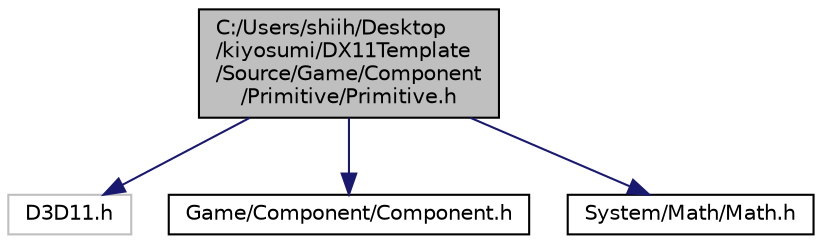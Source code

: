 digraph "C:/Users/shiih/Desktop/kiyosumi/DX11Template/Source/Game/Component/Primitive/Primitive.h"
{
 // LATEX_PDF_SIZE
  edge [fontname="Helvetica",fontsize="10",labelfontname="Helvetica",labelfontsize="10"];
  node [fontname="Helvetica",fontsize="10",shape=record];
  Node1 [label="C:/Users/shiih/Desktop\l/kiyosumi/DX11Template\l/Source/Game/Component\l/Primitive/Primitive.h",height=0.2,width=0.4,color="black", fillcolor="grey75", style="filled", fontcolor="black",tooltip="プリミティブ(親クラス)"];
  Node1 -> Node2 [color="midnightblue",fontsize="10",style="solid",fontname="Helvetica"];
  Node2 [label="D3D11.h",height=0.2,width=0.4,color="grey75", fillcolor="white", style="filled",tooltip=" "];
  Node1 -> Node3 [color="midnightblue",fontsize="10",style="solid",fontname="Helvetica"];
  Node3 [label="Game/Component/Component.h",height=0.2,width=0.4,color="black", fillcolor="white", style="filled",URL="$_component_8h.html",tooltip="コンポーネント"];
  Node1 -> Node4 [color="midnightblue",fontsize="10",style="solid",fontname="Helvetica"];
  Node4 [label="System/Math/Math.h",height=0.2,width=0.4,color="black", fillcolor="white", style="filled",URL="$_math_8h.html",tooltip="算術系便利ファイル"];
}
